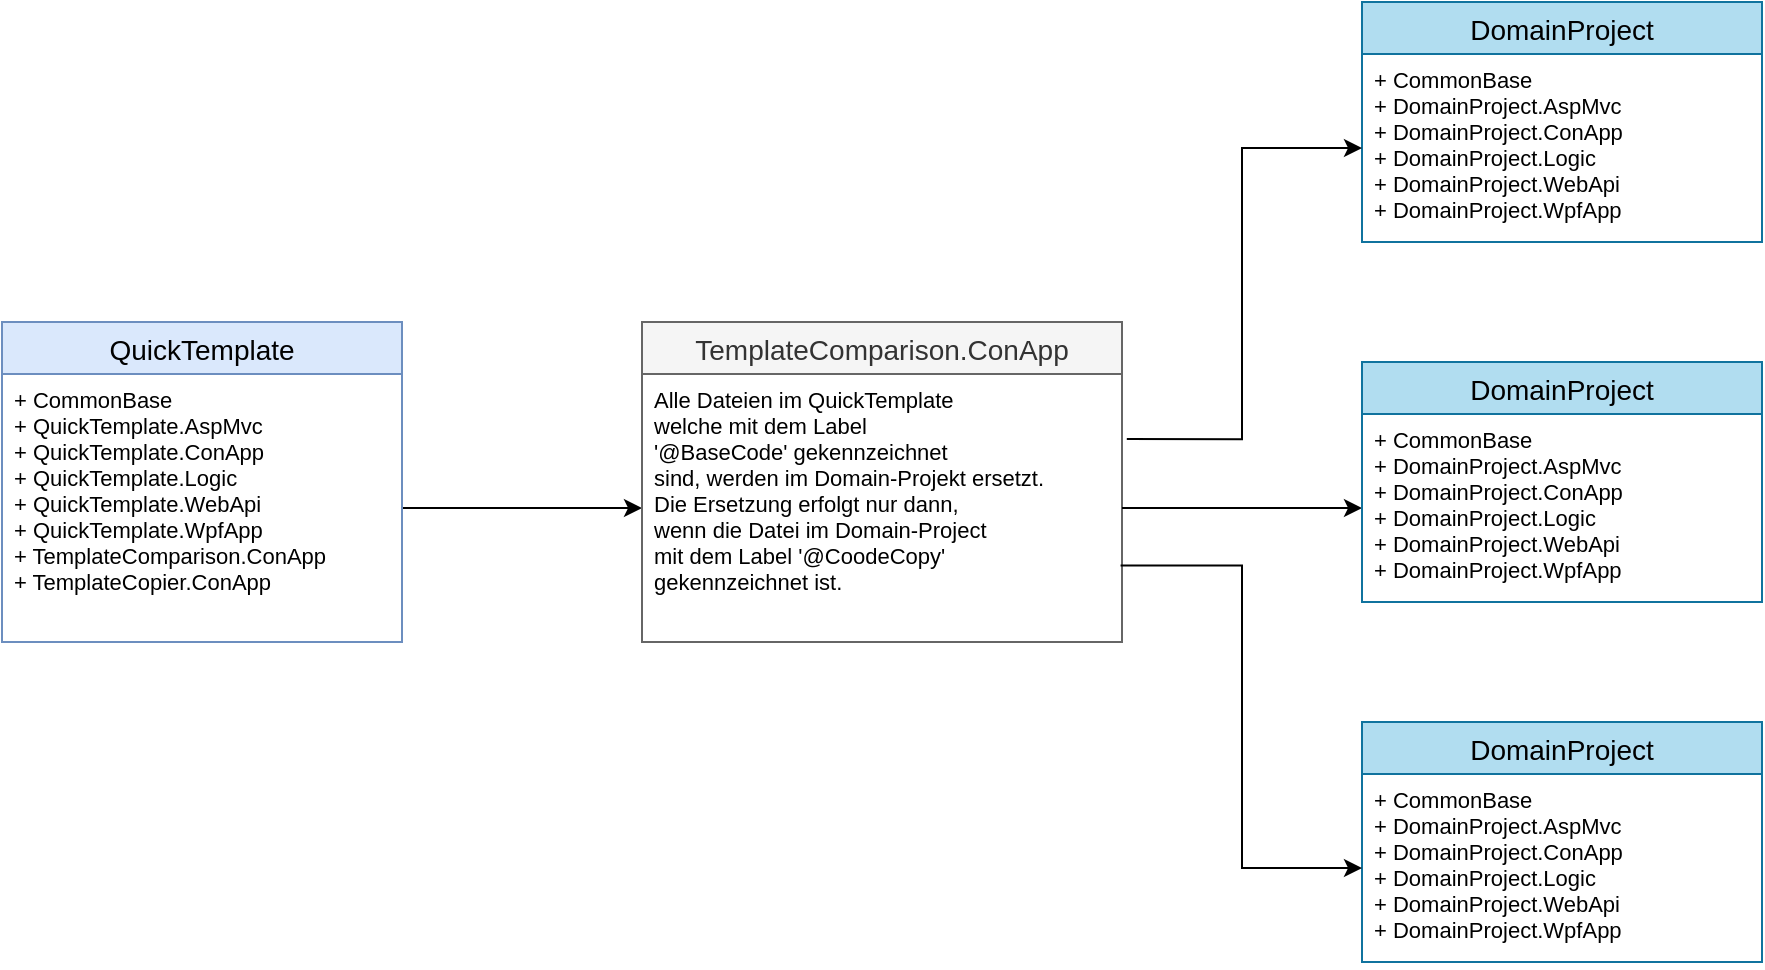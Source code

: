 <mxfile version="16.1.2" type="device" pages="2"><diagram id="1cCb_u2O2cXnM25xXA9q" name="Balancing"><mxGraphModel dx="1102" dy="1025" grid="1" gridSize="10" guides="1" tooltips="1" connect="1" arrows="1" fold="1" page="1" pageScale="1" pageWidth="1169" pageHeight="827" math="0" shadow="0"><root><mxCell id="0"/><mxCell id="1" parent="0"/><mxCell id="KD4jFZE-13GcvxPWc2QR-21" value="" style="endArrow=classic;html=1;fontSize=10;entryX=0;entryY=0.5;entryDx=0;entryDy=0;" parent="1" source="7GGGFVkYKhm-ITxrIMb6-2" target="2U2i2e_DFax4SPKRQ2U6-4" edge="1"><mxGeometry width="50" height="50" relative="1" as="geometry"><mxPoint x="240" y="373" as="sourcePoint"/><mxPoint x="440.95" y="229" as="targetPoint"/></mxGeometry></mxCell><mxCell id="2U2i2e_DFax4SPKRQ2U6-3" value="TemplateComparison.ConApp" style="swimlane;fontStyle=0;childLayout=stackLayout;horizontal=1;startSize=26;fillColor=#f5f5f5;horizontalStack=0;resizeParent=1;resizeParentMax=0;resizeLast=0;collapsible=1;marginBottom=0;swimlaneFillColor=#ffffff;align=center;fontSize=14;strokeColor=#666666;fontColor=#333333;" parent="1" vertex="1"><mxGeometry x="360" y="280" width="240" height="160" as="geometry"/></mxCell><mxCell id="2U2i2e_DFax4SPKRQ2U6-4" value="Alle Dateien im QuickTemplate &#10;welche mit dem Label&#10;'@BaseCode' gekennzeichnet  &#10;sind, werden im Domain-Projekt ersetzt. &#10;Die Ersetzung erfolgt nur dann,&#10;wenn die Datei im Domain-Project&#10;mit dem Label '@CoodeCopy' &#10;gekennzeichnet ist." style="text;strokeColor=none;fillColor=none;spacingLeft=4;spacingRight=4;overflow=hidden;rotatable=0;points=[[0,0.5],[1,0.5]];portConstraint=eastwest;fontSize=11;fontStyle=0" parent="2U2i2e_DFax4SPKRQ2U6-3" vertex="1"><mxGeometry y="26" width="240" height="134" as="geometry"/></mxCell><mxCell id="2U2i2e_DFax4SPKRQ2U6-5" value="DomainProject" style="swimlane;fontStyle=0;childLayout=stackLayout;horizontal=1;startSize=26;fillColor=#b1ddf0;horizontalStack=0;resizeParent=1;resizeParentMax=0;resizeLast=0;collapsible=1;marginBottom=0;swimlaneFillColor=#ffffff;align=center;fontSize=14;strokeColor=#10739e;" parent="1" vertex="1"><mxGeometry x="720" y="120" width="200" height="120" as="geometry"/></mxCell><mxCell id="2U2i2e_DFax4SPKRQ2U6-6" value="+ CommonBase&#10;+ DomainProject.AspMvc&#10;+ DomainProject.ConApp&#10;+ DomainProject.Logic&#10;+ DomainProject.WebApi&#10;+ DomainProject.WpfApp" style="text;strokeColor=none;fillColor=none;spacingLeft=4;spacingRight=4;overflow=hidden;rotatable=0;points=[[0,0.5],[1,0.5]];portConstraint=eastwest;fontSize=11;" parent="2U2i2e_DFax4SPKRQ2U6-5" vertex="1"><mxGeometry y="26" width="200" height="94" as="geometry"/></mxCell><mxCell id="2U2i2e_DFax4SPKRQ2U6-7" value="" style="endArrow=classic;html=1;fontSize=10;entryX=0;entryY=0.5;entryDx=0;entryDy=0;exitX=1;exitY=0.5;exitDx=0;exitDy=0;" parent="1" source="2U2i2e_DFax4SPKRQ2U6-4" target="2U2i2e_DFax4SPKRQ2U6-11" edge="1"><mxGeometry width="50" height="50" relative="1" as="geometry"><mxPoint x="600" y="133" as="sourcePoint"/><mxPoint x="720" y="133" as="targetPoint"/></mxGeometry></mxCell><mxCell id="2U2i2e_DFax4SPKRQ2U6-10" value="DomainProject" style="swimlane;fontStyle=0;childLayout=stackLayout;horizontal=1;startSize=26;fillColor=#b1ddf0;horizontalStack=0;resizeParent=1;resizeParentMax=0;resizeLast=0;collapsible=1;marginBottom=0;swimlaneFillColor=#ffffff;align=center;fontSize=14;strokeColor=#10739e;" parent="1" vertex="1"><mxGeometry x="720" y="300" width="200" height="120" as="geometry"/></mxCell><mxCell id="2U2i2e_DFax4SPKRQ2U6-11" value="+ CommonBase&#10;+ DomainProject.AspMvc&#10;+ DomainProject.ConApp&#10;+ DomainProject.Logic&#10;+ DomainProject.WebApi&#10;+ DomainProject.WpfApp" style="text;strokeColor=none;fillColor=none;spacingLeft=4;spacingRight=4;overflow=hidden;rotatable=0;points=[[0,0.5],[1,0.5]];portConstraint=eastwest;fontSize=11;" parent="2U2i2e_DFax4SPKRQ2U6-10" vertex="1"><mxGeometry y="26" width="200" height="94" as="geometry"/></mxCell><mxCell id="2U2i2e_DFax4SPKRQ2U6-12" value="DomainProject" style="swimlane;fontStyle=0;childLayout=stackLayout;horizontal=1;startSize=26;fillColor=#b1ddf0;horizontalStack=0;resizeParent=1;resizeParentMax=0;resizeLast=0;collapsible=1;marginBottom=0;swimlaneFillColor=#ffffff;align=center;fontSize=14;strokeColor=#10739e;" parent="1" vertex="1"><mxGeometry x="720" y="480" width="200" height="120" as="geometry"/></mxCell><mxCell id="2U2i2e_DFax4SPKRQ2U6-13" value="+ CommonBase&#10;+ DomainProject.AspMvc&#10;+ DomainProject.ConApp&#10;+ DomainProject.Logic&#10;+ DomainProject.WebApi&#10;+ DomainProject.WpfApp" style="text;strokeColor=none;fillColor=none;spacingLeft=4;spacingRight=4;overflow=hidden;rotatable=0;points=[[0,0.5],[1,0.5]];portConstraint=eastwest;fontSize=11;" parent="2U2i2e_DFax4SPKRQ2U6-12" vertex="1"><mxGeometry y="26" width="200" height="94" as="geometry"/></mxCell><mxCell id="2U2i2e_DFax4SPKRQ2U6-16" value="" style="endArrow=classic;html=1;rounded=0;edgeStyle=orthogonalEdgeStyle;entryX=0;entryY=0.5;entryDx=0;entryDy=0;exitX=0.997;exitY=0.715;exitDx=0;exitDy=0;exitPerimeter=0;" parent="1" source="2U2i2e_DFax4SPKRQ2U6-4" target="2U2i2e_DFax4SPKRQ2U6-13" edge="1"><mxGeometry width="50" height="50" relative="1" as="geometry"><mxPoint x="500" y="330" as="sourcePoint"/><mxPoint x="550" y="280" as="targetPoint"/></mxGeometry></mxCell><mxCell id="2U2i2e_DFax4SPKRQ2U6-17" value="" style="endArrow=classic;html=1;rounded=0;edgeStyle=orthogonalEdgeStyle;entryX=0;entryY=0.5;entryDx=0;entryDy=0;exitX=1.01;exitY=0.243;exitDx=0;exitDy=0;exitPerimeter=0;" parent="1" source="2U2i2e_DFax4SPKRQ2U6-4" target="2U2i2e_DFax4SPKRQ2U6-6" edge="1"><mxGeometry width="50" height="50" relative="1" as="geometry"><mxPoint x="609.28" y="411.81" as="sourcePoint"/><mxPoint x="730" y="583" as="targetPoint"/></mxGeometry></mxCell><mxCell id="7GGGFVkYKhm-ITxrIMb6-1" value="QuickTemplate" style="swimlane;fontStyle=0;childLayout=stackLayout;horizontal=1;startSize=26;fillColor=#dae8fc;horizontalStack=0;resizeParent=1;resizeParentMax=0;resizeLast=0;collapsible=1;marginBottom=0;swimlaneFillColor=#ffffff;align=center;fontSize=14;strokeColor=#6c8ebf;" parent="1" vertex="1"><mxGeometry x="40" y="280" width="200" height="160" as="geometry"/></mxCell><mxCell id="7GGGFVkYKhm-ITxrIMb6-2" value="+ CommonBase&#10;+ QuickTemplate.AspMvc&#10;+ QuickTemplate.ConApp&#10;+ QuickTemplate.Logic&#10;+ QuickTemplate.WebApi&#10;+ QuickTemplate.WpfApp&#10;+ TemplateComparison.ConApp&#10;+ TemplateCopier.ConApp" style="text;strokeColor=none;fillColor=none;spacingLeft=4;spacingRight=4;overflow=hidden;rotatable=0;points=[[0,0.5],[1,0.5]];portConstraint=eastwest;fontSize=11;" parent="7GGGFVkYKhm-ITxrIMb6-1" vertex="1"><mxGeometry y="26" width="200" height="134" as="geometry"/></mxCell></root></mxGraphModel></diagram><diagram id="P0oo_iRfbmGJb3e3g-kt" name="Page-2"><mxGraphModel dx="1102" dy="1025" grid="1" gridSize="10" guides="1" tooltips="1" connect="1" arrows="1" fold="1" page="1" pageScale="1" pageWidth="1100" pageHeight="850" math="0" shadow="0"><root><mxCell id="CTooLNYAlZKYvmqyQTV2-0"/><mxCell id="CTooLNYAlZKYvmqyQTV2-1" parent="CTooLNYAlZKYvmqyQTV2-0"/><mxCell id="CTooLNYAlZKYvmqyQTV2-2" value="&lt;b&gt;QuickTemplate&lt;/b&gt;" style="rounded=1;whiteSpace=wrap;html=1;strokeWidth=2;fillWeight=4;hachureGap=8;hachureAngle=45;fillColor=#A9C4EB;sketch=1;fontSize=12;" vertex="1" parent="CTooLNYAlZKYvmqyQTV2-1"><mxGeometry x="80" y="365" width="160" height="120" as="geometry"/></mxCell><mxCell id="CTooLNYAlZKYvmqyQTV2-3" value="&lt;b&gt;DomainProject&lt;/b&gt;" style="rounded=1;whiteSpace=wrap;html=1;strokeWidth=2;fillWeight=4;hachureGap=8;hachureAngle=45;fillColor=#d5e8d4;sketch=1;fontSize=12;strokeColor=#82b366;" vertex="1" parent="CTooLNYAlZKYvmqyQTV2-1"><mxGeometry x="680" y="200" width="160" height="120" as="geometry"/></mxCell><mxCell id="CTooLNYAlZKYvmqyQTV2-4" value="TemplateComparison" style="label;whiteSpace=wrap;html=1;image=img/clipart/Gear_128x128.png;fontSize=12;fillColor=#f9f7ed;strokeColor=#36393d;rounded=1;glass=0;shadow=0;" vertex="1" parent="CTooLNYAlZKYvmqyQTV2-1"><mxGeometry x="345" y="385" width="185" height="80" as="geometry"/></mxCell><mxCell id="CTooLNYAlZKYvmqyQTV2-5" value="" style="html=1;shadow=0;dashed=0;align=center;verticalAlign=middle;shape=mxgraph.arrows2.arrow;dy=0.6;dx=40;notch=0;rounded=1;glass=0;fontSize=12;fillColor=#f5f5f5;fontColor=#333333;strokeColor=#666666;" vertex="1" parent="CTooLNYAlZKYvmqyQTV2-1"><mxGeometry x="250" y="407.5" width="90" height="35" as="geometry"/></mxCell><mxCell id="CTooLNYAlZKYvmqyQTV2-6" value="" style="html=1;shadow=0;dashed=0;align=center;verticalAlign=middle;shape=mxgraph.arrows2.arrow;dy=0.6;dx=40;notch=0;rounded=1;glass=0;fontSize=12;fillColor=#eeeeee;strokeColor=#36393d;" vertex="1" parent="CTooLNYAlZKYvmqyQTV2-1"><mxGeometry x="540" y="408" width="130" height="35" as="geometry"/></mxCell><mxCell id="CTooLNYAlZKYvmqyQTV2-7" value="&lt;b&gt;DomainProject&lt;/b&gt;" style="rounded=1;whiteSpace=wrap;html=1;strokeWidth=2;fillWeight=4;hachureGap=8;hachureAngle=45;fillColor=#d5e8d4;sketch=1;fontSize=12;strokeColor=#82b366;" vertex="1" parent="CTooLNYAlZKYvmqyQTV2-1"><mxGeometry x="680" y="530" width="160" height="120" as="geometry"/></mxCell><mxCell id="CTooLNYAlZKYvmqyQTV2-8" value="&lt;b&gt;DomainProject&lt;/b&gt;" style="rounded=1;whiteSpace=wrap;html=1;strokeWidth=2;fillWeight=4;hachureGap=8;hachureAngle=45;fillColor=#d5e8d4;sketch=1;fontSize=12;strokeColor=#82b366;" vertex="1" parent="CTooLNYAlZKYvmqyQTV2-1"><mxGeometry x="680" y="365" width="160" height="120" as="geometry"/></mxCell></root></mxGraphModel></diagram></mxfile>